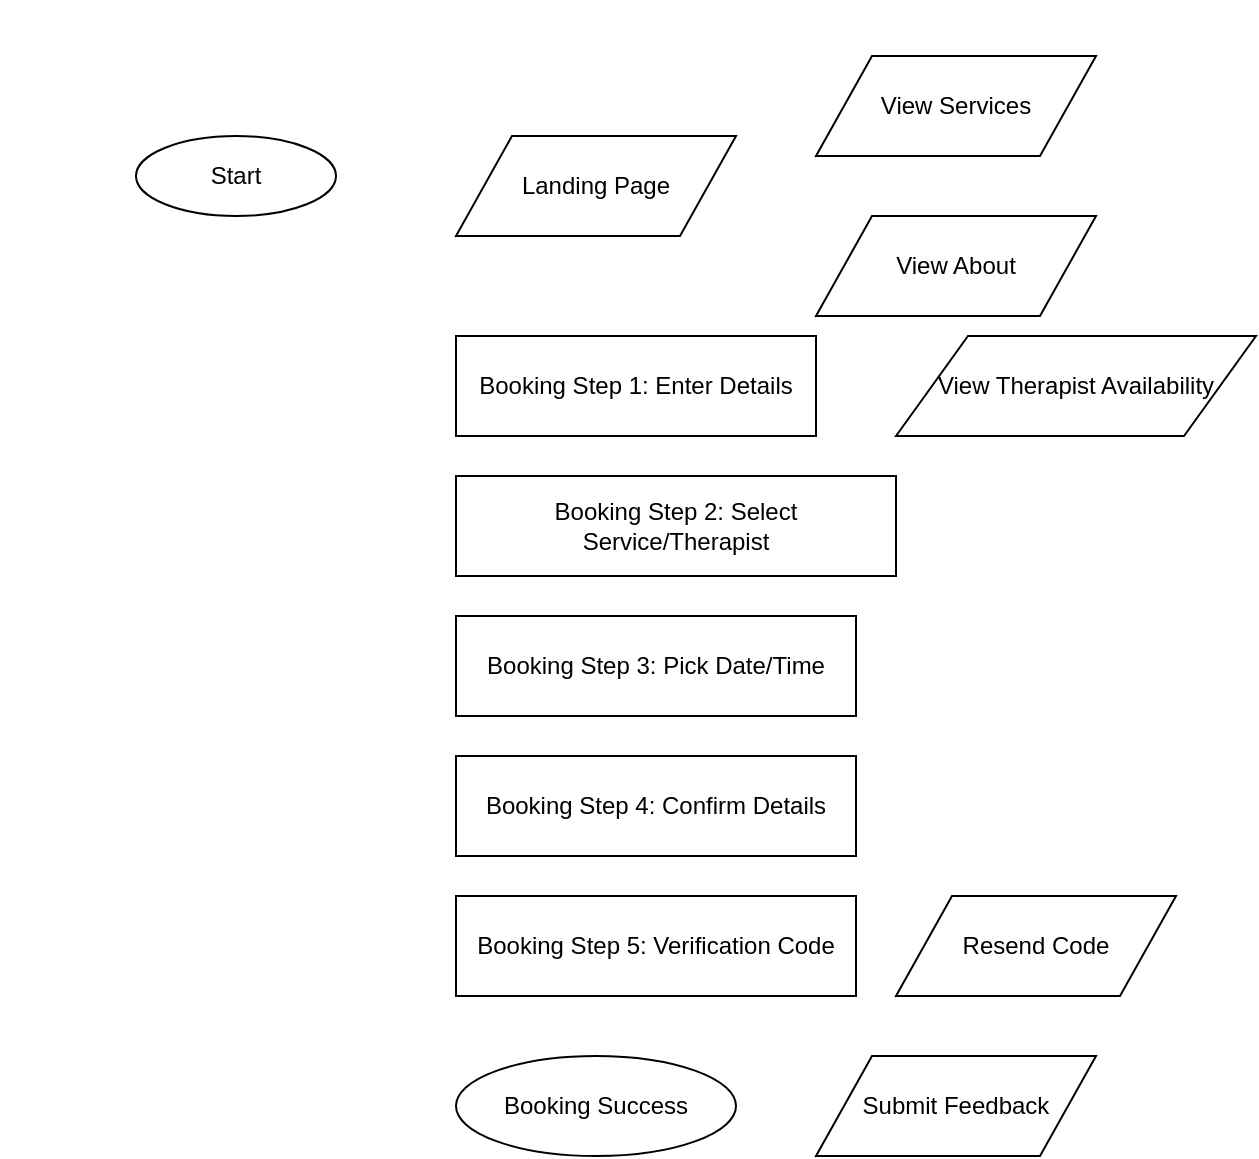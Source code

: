 <?xml version="1.0" encoding="UTF-8"?>
<mxfile>
  <diagram name="Client Flow" id="client-flow-1">
    <mxGraphModel dx="1000" dy="1000" grid="1" gridSize="10" guides="1" tooltips="1" connect="1" arrows="1" fold="1" page="1" pageScale="1" pageWidth="827" pageHeight="1169" math="0" shadow="0">
      <root>
        <mxCell id="0" />
        <mxCell id="1" parent="0" />
        <!-- Start -->
        <mxCell id="2" value="Start" style="ellipse;whiteSpace=wrap;html=1;aspect=fixed;" vertex="1" parent="1">
          <mxGeometry x="60" y="60" width="100" height="40" as="geometry" />
        </mxCell>
        <!-- Landing Page -->
        <mxCell id="3" value="Landing Page" style="rhombus;whiteSpace=wrap;html=1;shape=parallelogram;" vertex="1" parent="1">
          <mxGeometry x="220" y="60" width="140" height="50" as="geometry" />
        </mxCell>
        <!-- View Services -->
        <mxCell id="4" value="View Services" style="rhombus;whiteSpace=wrap;html=1;shape=parallelogram;" vertex="1" parent="1">
          <mxGeometry x="400" y="20" width="140" height="50" as="geometry" />
        </mxCell>
        <!-- View About -->
        <mxCell id="5" value="View About" style="rhombus;whiteSpace=wrap;html=1;shape=parallelogram;" vertex="1" parent="1">
          <mxGeometry x="400" y="100" width="140" height="50" as="geometry" />
        </mxCell>
        <!-- Booking Step 1 -->
        <mxCell id="6" value="Booking Step 1: Enter Details" style="rounded=0;whiteSpace=wrap;html=1;" vertex="1" parent="1">
          <mxGeometry x="220" y="160" width="180" height="50" as="geometry" />
        </mxCell>
        <!-- Booking Step 2 -->
        <mxCell id="7" value="Booking Step 2: Select Service/Therapist" style="rounded=0;whiteSpace=wrap;html=1;" vertex="1" parent="1">
          <mxGeometry x="220" y="230" width="220" height="50" as="geometry" />
        </mxCell>
        <!-- Booking Step 3 -->
        <mxCell id="8" value="Booking Step 3: Pick Date/Time" style="rounded=0;whiteSpace=wrap;html=1;" vertex="1" parent="1">
          <mxGeometry x="220" y="300" width="200" height="50" as="geometry" />
        </mxCell>
        <!-- Booking Step 4 -->
        <mxCell id="9" value="Booking Step 4: Confirm Details" style="rounded=0;whiteSpace=wrap;html=1;" vertex="1" parent="1">
          <mxGeometry x="220" y="370" width="200" height="50" as="geometry" />
        </mxCell>
        <!-- Booking Step 5 -->
        <mxCell id="10" value="Booking Step 5: Verification Code" style="rounded=0;whiteSpace=wrap;html=1;" vertex="1" parent="1">
          <mxGeometry x="220" y="440" width="200" height="50" as="geometry" />
        </mxCell>
        <!-- Resend Code -->
        <mxCell id="11" value="Resend Code" style="rhombus;whiteSpace=wrap;html=1;shape=parallelogram;" vertex="1" parent="1">
          <mxGeometry x="440" y="440" width="140" height="50" as="geometry" />
        </mxCell>
        <!-- Booking Success -->
        <mxCell id="12" value="Booking Success" style="ellipse;whiteSpace=wrap;html=1;aspect=fixed;" vertex="1" parent="1">
          <mxGeometry x="220" y="520" width="140" height="50" as="geometry" />
        </mxCell>
        <!-- Submit Feedback -->
        <mxCell id="13" value="Submit Feedback" style="rhombus;whiteSpace=wrap;html=1;shape=parallelogram;" vertex="1" parent="1">
          <mxGeometry x="400" y="520" width="140" height="50" as="geometry" />
        </mxCell>
        <!-- View Therapist Availability -->
        <mxCell id="14" value="View Therapist Availability" style="rhombus;whiteSpace=wrap;html=1;shape=parallelogram;" vertex="1" parent="1">
          <mxGeometry x="440" y="160" width="180" height="50" as="geometry" />
        </mxCell>
        <!-- Edges -->
        <mxCell id="15" style="edgeStyle=orthogonalEdgeStyle;rounded=0;orthogonalLoop=1;jettySize=auto;html=1;endArrow=block;" edge="1" parent="1" source="2" target="3" />
        <mxCell id="16" style="edgeStyle=orthogonalEdgeStyle;rounded=0;orthogonalLoop=1;jettySize=auto;html=1;endArrow=block;" edge="1" parent="1" source="3" target="4" />
        <mxCell id="17" style="edgeStyle=orthogonalEdgeStyle;rounded=0;orthogonalLoop=1;jettySize=auto;html=1;endArrow=block;" edge="1" parent="1" source="3" target="5" />
        <mxCell id="18" style="edgeStyle=orthogonalEdgeStyle;rounded=0;orthogonalLoop=1;jettySize=auto;html=1;endArrow=block;" edge="1" parent="1" source="3" target="6" />
        <mxCell id="19" style="edgeStyle=orthogonalEdgeStyle;rounded=0;orthogonalLoop=1;jettySize=auto;html=1;endArrow=block;" edge="1" parent="1" source="6" target="7" />
        <mxCell id="20" style="edgeStyle=orthogonalEdgeStyle;rounded=0;orthogonalLoop=1;jettySize=auto;html=1;endArrow=block;" edge="1" parent="1" source="7" target="8" />
        <mxCell id="21" style="edgeStyle=orthogonalEdgeStyle;rounded=0;orthogonalLoop=1;jettySize=auto;html=1;endArrow=block;" edge="1" parent="1" source="8" target="9" />
        <mxCell id="22" style="edgeStyle=orthogonalEdgeStyle;rounded=0;orthogonalLoop=1;jettySize=auto;html=1;endArrow=block;" edge="1" parent="1" source="9" target="10" />
        <mxCell id="23" style="edgeStyle=orthogonalEdgeStyle;rounded=0;orthogonalLoop=1;jettySize=auto;html=1;endArrow=block;" edge="1" parent="1" source="10" target="12" />
        <mxCell id="24" style="edgeStyle=orthogonalEdgeStyle;rounded=0;orthogonalLoop=1;jettySize=auto;html=1;endArrow=block;" edge="1" parent="1" source="10" target="11" />
        <mxCell id="25" style="edgeStyle=orthogonalEdgeStyle;rounded=0;orthogonalLoop=1;jettySize=auto;html=1;endArrow=block;" edge="1" parent="1" source="12" target="13" />
        <mxCell id="26" style="edgeStyle=orthogonalEdgeStyle;rounded=0;orthogonalLoop=1;jettySize=auto;html=1;endArrow=block;" edge="1" parent="1" source="6" target="14" />
      </root>
    </mxGraphModel>
  </diagram>
</mxfile>
